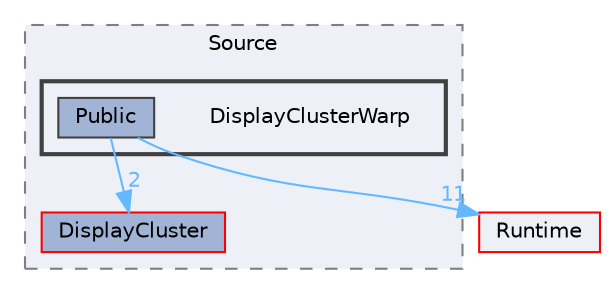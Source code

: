 digraph "DisplayClusterWarp"
{
 // INTERACTIVE_SVG=YES
 // LATEX_PDF_SIZE
  bgcolor="transparent";
  edge [fontname=Helvetica,fontsize=10,labelfontname=Helvetica,labelfontsize=10];
  node [fontname=Helvetica,fontsize=10,shape=box,height=0.2,width=0.4];
  compound=true
  subgraph clusterdir_acbfb3df7bc9decc780320b5cf3ee935 {
    graph [ bgcolor="#edf0f7", pencolor="grey50", label="Source", fontname=Helvetica,fontsize=10 style="filled,dashed", URL="dir_acbfb3df7bc9decc780320b5cf3ee935.html",tooltip=""]
  dir_d83c855bf8b66896400089d2317d0824 [label="DisplayCluster", fillcolor="#a2b4d6", color="red", style="filled", URL="dir_d83c855bf8b66896400089d2317d0824.html",tooltip=""];
  subgraph clusterdir_52b965c3c783bb902f13f2edd38d51f0 {
    graph [ bgcolor="#edf0f7", pencolor="grey25", label="", fontname=Helvetica,fontsize=10 style="filled,bold", URL="dir_52b965c3c783bb902f13f2edd38d51f0.html",tooltip=""]
    dir_52b965c3c783bb902f13f2edd38d51f0 [shape=plaintext, label="DisplayClusterWarp"];
  dir_e24f094c0ab544e7e819715d7839c3fe [label="Public", fillcolor="#a2b4d6", color="grey25", style="filled", URL="dir_e24f094c0ab544e7e819715d7839c3fe.html",tooltip=""];
  }
  }
  dir_7536b172fbd480bfd146a1b1acd6856b [label="Runtime", fillcolor="#edf0f7", color="red", style="filled", URL="dir_7536b172fbd480bfd146a1b1acd6856b.html",tooltip=""];
  dir_e24f094c0ab544e7e819715d7839c3fe->dir_7536b172fbd480bfd146a1b1acd6856b [headlabel="11", labeldistance=1.5 headhref="dir_000898_000984.html" href="dir_000898_000984.html" color="steelblue1" fontcolor="steelblue1"];
  dir_e24f094c0ab544e7e819715d7839c3fe->dir_d83c855bf8b66896400089d2317d0824 [headlabel="2", labeldistance=1.5 headhref="dir_000898_000316.html" href="dir_000898_000316.html" color="steelblue1" fontcolor="steelblue1"];
}
